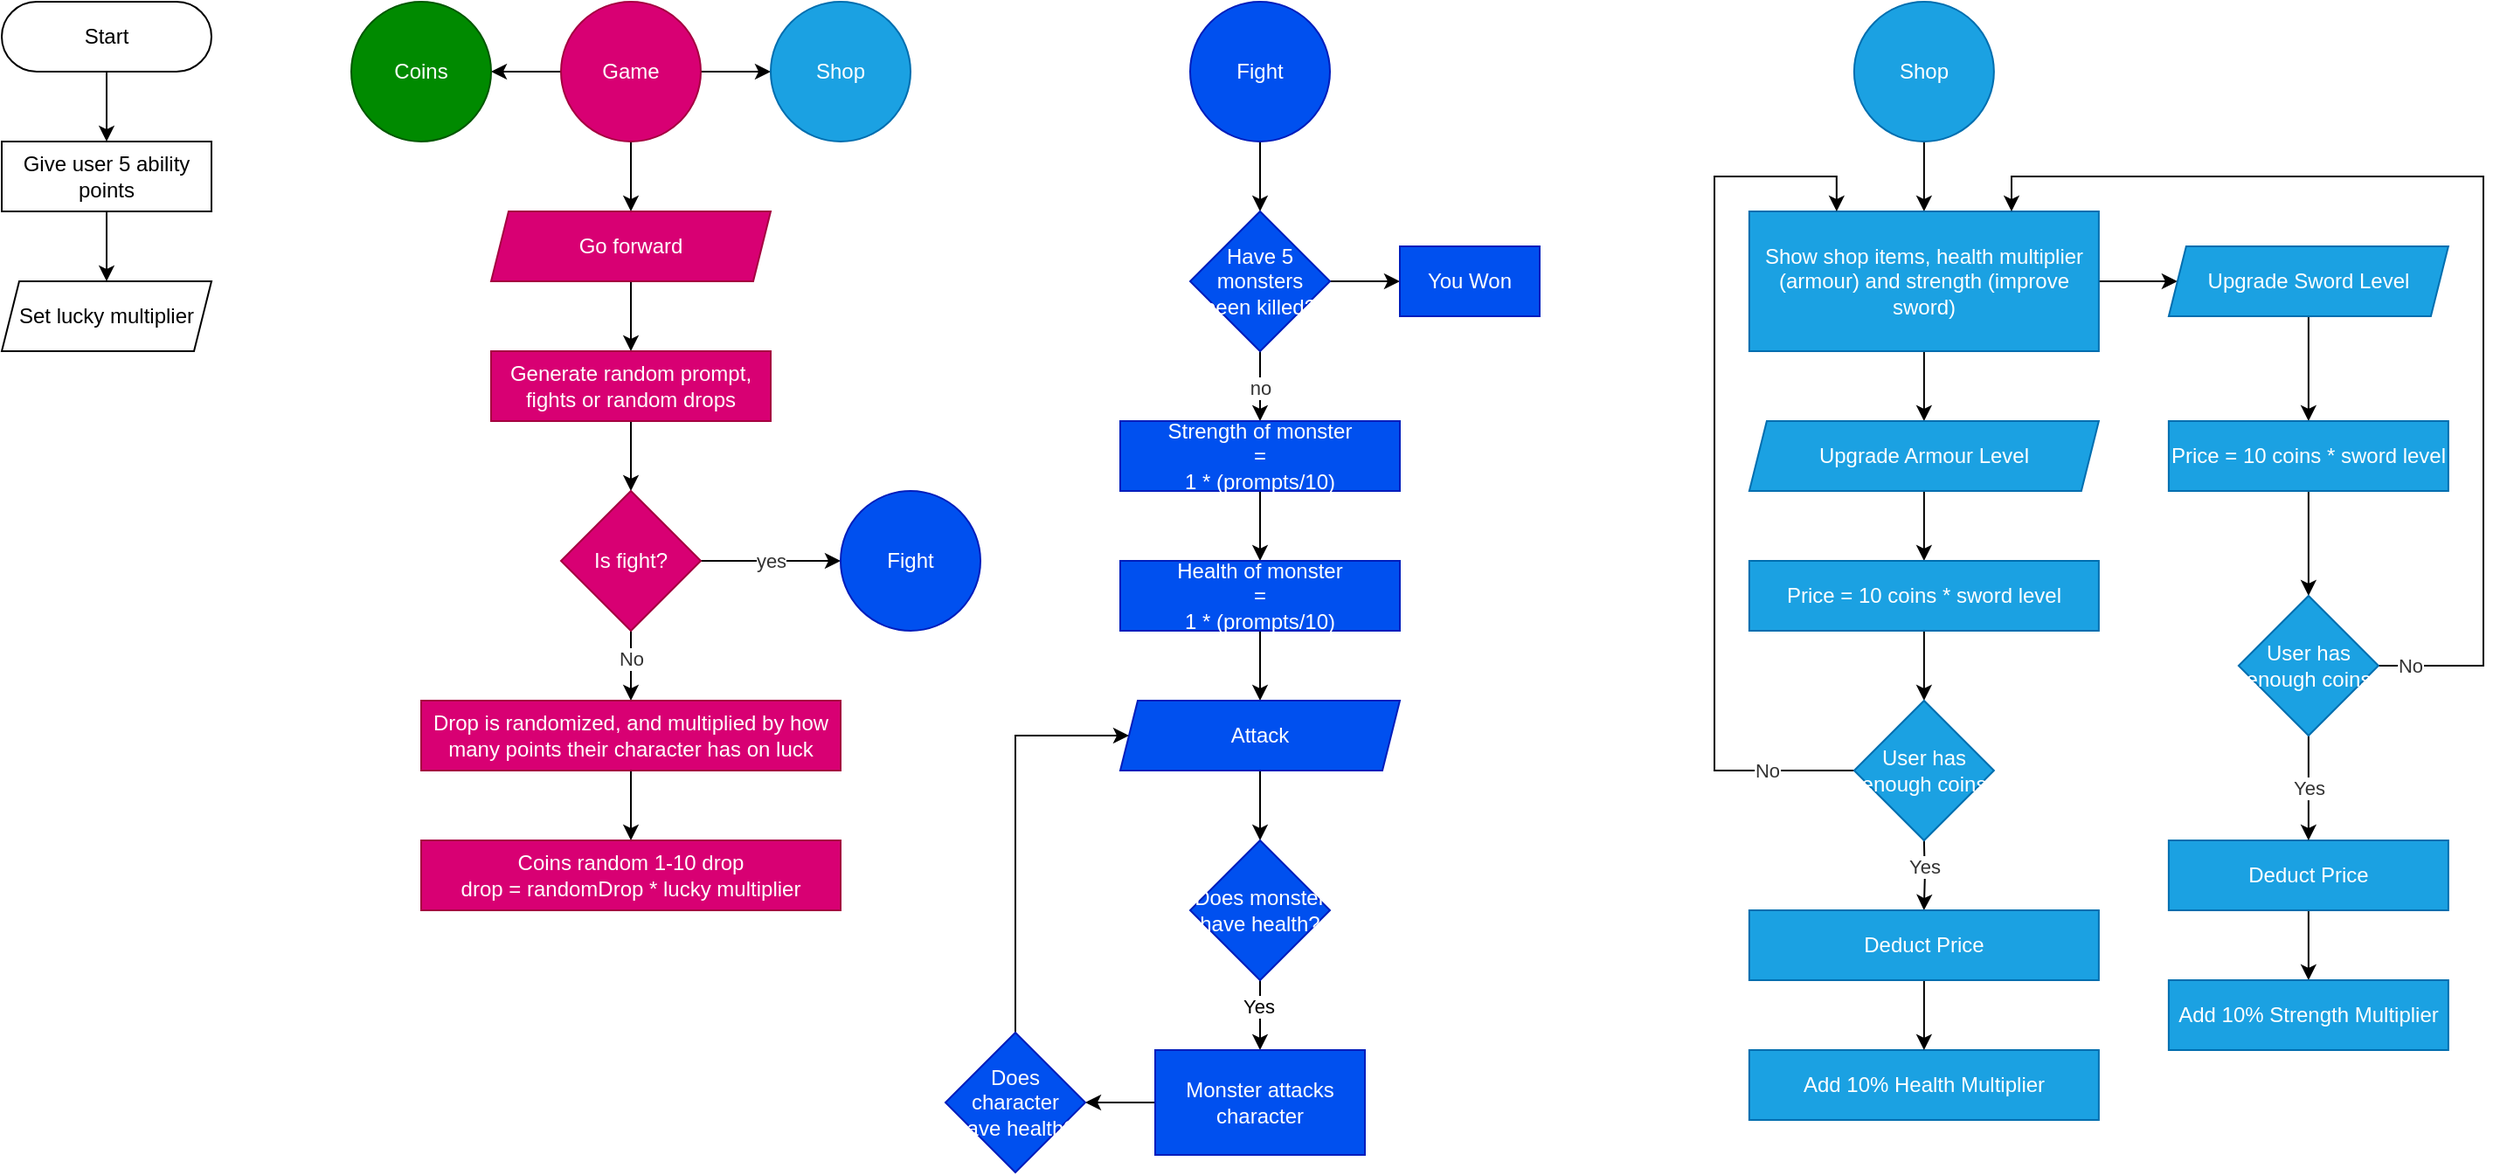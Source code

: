 <mxfile version="20.5.3" type="embed"><diagram id="C5RBs43oDa-KdzZeNtuy" name="Page-1"><mxGraphModel dx="1028" dy="717" grid="1" gridSize="10" guides="1" tooltips="1" connect="1" arrows="1" fold="1" page="1" pageScale="1" pageWidth="1600" pageHeight="900" math="0" shadow="0"><root><mxCell id="WIyWlLk6GJQsqaUBKTNV-0"/><mxCell id="WIyWlLk6GJQsqaUBKTNV-1" parent="WIyWlLk6GJQsqaUBKTNV-0"/><mxCell id="jbQOFpMAkAd9IMdo7Waa-139" value="" style="edgeStyle=orthogonalEdgeStyle;rounded=0;orthogonalLoop=1;jettySize=auto;html=1;fontColor=#333333;" parent="WIyWlLk6GJQsqaUBKTNV-1" source="jbQOFpMAkAd9IMdo7Waa-33" target="jbQOFpMAkAd9IMdo7Waa-138" edge="1"><mxGeometry relative="1" as="geometry"/></mxCell><mxCell id="jbQOFpMAkAd9IMdo7Waa-33" value="Start" style="rounded=1;whiteSpace=wrap;html=1;arcSize=50;" parent="WIyWlLk6GJQsqaUBKTNV-1" vertex="1"><mxGeometry x="80" y="40" width="120" height="40" as="geometry"/></mxCell><mxCell id="jbQOFpMAkAd9IMdo7Waa-51" value="" style="edgeStyle=orthogonalEdgeStyle;rounded=0;orthogonalLoop=1;jettySize=auto;html=1;fontColor=#333333;" parent="WIyWlLk6GJQsqaUBKTNV-1" source="jbQOFpMAkAd9IMdo7Waa-41" target="jbQOFpMAkAd9IMdo7Waa-50" edge="1"><mxGeometry relative="1" as="geometry"/></mxCell><mxCell id="jbQOFpMAkAd9IMdo7Waa-53" value="" style="edgeStyle=orthogonalEdgeStyle;rounded=0;orthogonalLoop=1;jettySize=auto;html=1;fontColor=#333333;" parent="WIyWlLk6GJQsqaUBKTNV-1" source="jbQOFpMAkAd9IMdo7Waa-41" target="jbQOFpMAkAd9IMdo7Waa-52" edge="1"><mxGeometry relative="1" as="geometry"/></mxCell><mxCell id="jbQOFpMAkAd9IMdo7Waa-61" value="" style="edgeStyle=orthogonalEdgeStyle;rounded=0;orthogonalLoop=1;jettySize=auto;html=1;fontColor=#333333;" parent="WIyWlLk6GJQsqaUBKTNV-1" source="jbQOFpMAkAd9IMdo7Waa-41" target="jbQOFpMAkAd9IMdo7Waa-60" edge="1"><mxGeometry relative="1" as="geometry"/></mxCell><mxCell id="jbQOFpMAkAd9IMdo7Waa-41" value="Game" style="ellipse;whiteSpace=wrap;html=1;rounded=1;fillColor=#d80073;strokeColor=#A50040;fontColor=#ffffff;" parent="WIyWlLk6GJQsqaUBKTNV-1" vertex="1"><mxGeometry x="400" y="40" width="80" height="80" as="geometry"/></mxCell><mxCell id="jbQOFpMAkAd9IMdo7Waa-57" value="" style="edgeStyle=orthogonalEdgeStyle;rounded=0;orthogonalLoop=1;jettySize=auto;html=1;fontColor=#333333;" parent="WIyWlLk6GJQsqaUBKTNV-1" source="jbQOFpMAkAd9IMdo7Waa-50" target="jbQOFpMAkAd9IMdo7Waa-56" edge="1"><mxGeometry relative="1" as="geometry"/></mxCell><mxCell id="jbQOFpMAkAd9IMdo7Waa-50" value="Go forward" style="shape=parallelogram;perimeter=parallelogramPerimeter;whiteSpace=wrap;html=1;fixedSize=1;rounded=1;arcSize=0;size=10;fillColor=#d80073;fontColor=#ffffff;strokeColor=#A50040;" parent="WIyWlLk6GJQsqaUBKTNV-1" vertex="1"><mxGeometry x="360" y="160" width="160" height="40" as="geometry"/></mxCell><mxCell id="jbQOFpMAkAd9IMdo7Waa-52" value="Shop" style="ellipse;whiteSpace=wrap;html=1;rounded=1;fillColor=#1ba1e2;strokeColor=#006EAF;fontColor=#ffffff;" parent="WIyWlLk6GJQsqaUBKTNV-1" vertex="1"><mxGeometry x="520" y="40" width="80" height="80" as="geometry"/></mxCell><mxCell id="jbQOFpMAkAd9IMdo7Waa-64" value="" style="edgeStyle=orthogonalEdgeStyle;rounded=0;orthogonalLoop=1;jettySize=auto;html=1;fontColor=#333333;" parent="WIyWlLk6GJQsqaUBKTNV-1" source="jbQOFpMAkAd9IMdo7Waa-56" target="jbQOFpMAkAd9IMdo7Waa-63" edge="1"><mxGeometry relative="1" as="geometry"/></mxCell><mxCell id="jbQOFpMAkAd9IMdo7Waa-56" value="Generate random prompt, fights or random drops" style="whiteSpace=wrap;html=1;rounded=1;arcSize=0;fillColor=#d80073;fontColor=#ffffff;strokeColor=#A50040;" parent="WIyWlLk6GJQsqaUBKTNV-1" vertex="1"><mxGeometry x="360" y="240" width="160" height="40" as="geometry"/></mxCell><mxCell id="jbQOFpMAkAd9IMdo7Waa-60" value="Coins" style="ellipse;whiteSpace=wrap;html=1;rounded=1;fillColor=#008a00;strokeColor=#005700;fontColor=#ffffff;" parent="WIyWlLk6GJQsqaUBKTNV-1" vertex="1"><mxGeometry x="280" y="40" width="80" height="80" as="geometry"/></mxCell><mxCell id="jbQOFpMAkAd9IMdo7Waa-66" value="" style="edgeStyle=orthogonalEdgeStyle;rounded=0;orthogonalLoop=1;jettySize=auto;html=1;fontColor=#333333;" parent="WIyWlLk6GJQsqaUBKTNV-1" source="jbQOFpMAkAd9IMdo7Waa-63" target="jbQOFpMAkAd9IMdo7Waa-65" edge="1"><mxGeometry relative="1" as="geometry"/></mxCell><mxCell id="jbQOFpMAkAd9IMdo7Waa-67" value="yes" style="edgeLabel;html=1;align=center;verticalAlign=middle;resizable=0;points=[];fontColor=#333333;" parent="jbQOFpMAkAd9IMdo7Waa-66" vertex="1" connectable="0"><mxGeometry x="0.118" relative="1" as="geometry"><mxPoint x="-5" as="offset"/></mxGeometry></mxCell><mxCell id="jbQOFpMAkAd9IMdo7Waa-69" value="" style="edgeStyle=orthogonalEdgeStyle;rounded=0;orthogonalLoop=1;jettySize=auto;html=1;fontColor=#333333;" parent="WIyWlLk6GJQsqaUBKTNV-1" source="jbQOFpMAkAd9IMdo7Waa-63" target="jbQOFpMAkAd9IMdo7Waa-68" edge="1"><mxGeometry relative="1" as="geometry"/></mxCell><mxCell id="jbQOFpMAkAd9IMdo7Waa-70" value="No" style="edgeLabel;html=1;align=center;verticalAlign=middle;resizable=0;points=[];fontColor=#333333;" parent="jbQOFpMAkAd9IMdo7Waa-69" vertex="1" connectable="0"><mxGeometry x="-0.203" relative="1" as="geometry"><mxPoint as="offset"/></mxGeometry></mxCell><mxCell id="jbQOFpMAkAd9IMdo7Waa-63" value="Is fight?" style="rhombus;whiteSpace=wrap;html=1;rounded=1;arcSize=0;fillColor=#d80073;fontColor=#ffffff;strokeColor=#A50040;" parent="WIyWlLk6GJQsqaUBKTNV-1" vertex="1"><mxGeometry x="400" y="320" width="80" height="80" as="geometry"/></mxCell><mxCell id="jbQOFpMAkAd9IMdo7Waa-65" value="Fight" style="ellipse;whiteSpace=wrap;html=1;rounded=1;arcSize=0;fillColor=#0050ef;strokeColor=#001DBC;fontColor=#ffffff;" parent="WIyWlLk6GJQsqaUBKTNV-1" vertex="1"><mxGeometry x="560" y="320" width="80" height="80" as="geometry"/></mxCell><mxCell id="jbQOFpMAkAd9IMdo7Waa-143" value="" style="edgeStyle=orthogonalEdgeStyle;rounded=0;orthogonalLoop=1;jettySize=auto;html=1;fontColor=#333333;" parent="WIyWlLk6GJQsqaUBKTNV-1" source="jbQOFpMAkAd9IMdo7Waa-68" target="jbQOFpMAkAd9IMdo7Waa-142" edge="1"><mxGeometry relative="1" as="geometry"/></mxCell><mxCell id="jbQOFpMAkAd9IMdo7Waa-68" value="Drop is randomized, and multiplied by how many points their character has on luck" style="whiteSpace=wrap;html=1;rounded=1;arcSize=0;fillColor=#d80073;fontColor=#ffffff;strokeColor=#A50040;" parent="WIyWlLk6GJQsqaUBKTNV-1" vertex="1"><mxGeometry x="320" y="440" width="240" height="40" as="geometry"/></mxCell><mxCell id="jbQOFpMAkAd9IMdo7Waa-76" value="" style="edgeStyle=orthogonalEdgeStyle;rounded=0;orthogonalLoop=1;jettySize=auto;html=1;fontColor=#333333;" parent="WIyWlLk6GJQsqaUBKTNV-1" source="jbQOFpMAkAd9IMdo7Waa-72" target="jbQOFpMAkAd9IMdo7Waa-75" edge="1"><mxGeometry relative="1" as="geometry"/></mxCell><mxCell id="jbQOFpMAkAd9IMdo7Waa-72" value="Fight" style="ellipse;whiteSpace=wrap;html=1;rounded=1;arcSize=0;fillColor=#0050ef;strokeColor=#001DBC;fontColor=#ffffff;" parent="WIyWlLk6GJQsqaUBKTNV-1" vertex="1"><mxGeometry x="760" y="40" width="80" height="80" as="geometry"/></mxCell><mxCell id="jbQOFpMAkAd9IMdo7Waa-88" value="" style="edgeStyle=orthogonalEdgeStyle;rounded=0;orthogonalLoop=1;jettySize=auto;html=1;fontColor=#333333;" parent="WIyWlLk6GJQsqaUBKTNV-1" source="jbQOFpMAkAd9IMdo7Waa-75" target="jbQOFpMAkAd9IMdo7Waa-87" edge="1"><mxGeometry relative="1" as="geometry"/></mxCell><mxCell id="jbQOFpMAkAd9IMdo7Waa-95" value="no" style="edgeLabel;html=1;align=center;verticalAlign=middle;resizable=0;points=[];fontColor=#333333;" parent="jbQOFpMAkAd9IMdo7Waa-88" vertex="1" connectable="0"><mxGeometry x="-0.031" relative="1" as="geometry"><mxPoint y="1" as="offset"/></mxGeometry></mxCell><mxCell id="jbQOFpMAkAd9IMdo7Waa-101" value="" style="edgeStyle=orthogonalEdgeStyle;rounded=0;orthogonalLoop=1;jettySize=auto;html=1;fontColor=#333333;" parent="WIyWlLk6GJQsqaUBKTNV-1" source="jbQOFpMAkAd9IMdo7Waa-75" target="jbQOFpMAkAd9IMdo7Waa-77" edge="1"><mxGeometry relative="1" as="geometry"/></mxCell><mxCell id="jbQOFpMAkAd9IMdo7Waa-75" value="Have 5 monsters been killed?" style="rhombus;whiteSpace=wrap;html=1;fillColor=#0050ef;strokeColor=#001DBC;fontColor=#ffffff;rounded=1;arcSize=0;" parent="WIyWlLk6GJQsqaUBKTNV-1" vertex="1"><mxGeometry x="760" y="160" width="80" height="80" as="geometry"/></mxCell><mxCell id="jbQOFpMAkAd9IMdo7Waa-77" value="You Won" style="whiteSpace=wrap;html=1;fillColor=#0050ef;strokeColor=#001DBC;fontColor=#ffffff;rounded=1;arcSize=0;" parent="WIyWlLk6GJQsqaUBKTNV-1" vertex="1"><mxGeometry x="880" y="180" width="80" height="40" as="geometry"/></mxCell><mxCell id="jbQOFpMAkAd9IMdo7Waa-93" value="" style="edgeStyle=orthogonalEdgeStyle;rounded=0;orthogonalLoop=1;jettySize=auto;html=1;fontColor=#333333;" parent="WIyWlLk6GJQsqaUBKTNV-1" source="jbQOFpMAkAd9IMdo7Waa-87" target="jbQOFpMAkAd9IMdo7Waa-92" edge="1"><mxGeometry relative="1" as="geometry"/></mxCell><mxCell id="jbQOFpMAkAd9IMdo7Waa-87" value="Strength of monster&lt;br&gt;=&lt;br&gt;1 * (prompts/10)" style="whiteSpace=wrap;html=1;fillColor=#0050ef;strokeColor=#001DBC;fontColor=#ffffff;rounded=1;arcSize=0;" parent="WIyWlLk6GJQsqaUBKTNV-1" vertex="1"><mxGeometry x="720" y="280" width="160" height="40" as="geometry"/></mxCell><mxCell id="3" value="" style="edgeStyle=orthogonalEdgeStyle;rounded=0;orthogonalLoop=1;jettySize=auto;html=1;" edge="1" parent="WIyWlLk6GJQsqaUBKTNV-1" source="jbQOFpMAkAd9IMdo7Waa-92" target="2"><mxGeometry relative="1" as="geometry"/></mxCell><mxCell id="jbQOFpMAkAd9IMdo7Waa-92" value="Health of monster&lt;br&gt;=&lt;br&gt;1 * (prompts/10)" style="whiteSpace=wrap;html=1;fillColor=#0050ef;strokeColor=#001DBC;fontColor=#ffffff;rounded=1;arcSize=0;" parent="WIyWlLk6GJQsqaUBKTNV-1" vertex="1"><mxGeometry x="720" y="360" width="160" height="40" as="geometry"/></mxCell><mxCell id="jbQOFpMAkAd9IMdo7Waa-98" value="" style="edgeStyle=orthogonalEdgeStyle;rounded=0;orthogonalLoop=1;jettySize=auto;html=1;fontColor=#333333;" parent="WIyWlLk6GJQsqaUBKTNV-1" source="jbQOFpMAkAd9IMdo7Waa-96" target="jbQOFpMAkAd9IMdo7Waa-97" edge="1"><mxGeometry relative="1" as="geometry"/></mxCell><mxCell id="jbQOFpMAkAd9IMdo7Waa-96" value="Shop" style="ellipse;whiteSpace=wrap;html=1;rounded=1;fillColor=#1ba1e2;strokeColor=#006EAF;fontColor=#ffffff;" parent="WIyWlLk6GJQsqaUBKTNV-1" vertex="1"><mxGeometry x="1139.94" y="40" width="80" height="80" as="geometry"/></mxCell><mxCell id="jbQOFpMAkAd9IMdo7Waa-112" value="" style="edgeStyle=orthogonalEdgeStyle;rounded=0;orthogonalLoop=1;jettySize=auto;html=1;fontColor=#333333;" parent="WIyWlLk6GJQsqaUBKTNV-1" source="jbQOFpMAkAd9IMdo7Waa-97" target="jbQOFpMAkAd9IMdo7Waa-110" edge="1"><mxGeometry relative="1" as="geometry"/></mxCell><mxCell id="jbQOFpMAkAd9IMdo7Waa-113" value="" style="edgeStyle=orthogonalEdgeStyle;rounded=0;orthogonalLoop=1;jettySize=auto;html=1;fontColor=#333333;" parent="WIyWlLk6GJQsqaUBKTNV-1" source="jbQOFpMAkAd9IMdo7Waa-97" target="jbQOFpMAkAd9IMdo7Waa-104" edge="1"><mxGeometry relative="1" as="geometry"/></mxCell><mxCell id="jbQOFpMAkAd9IMdo7Waa-97" value="Show shop items, health multiplier (armour) and strength (improve sword)" style="whiteSpace=wrap;html=1;fillColor=#1ba1e2;strokeColor=#006EAF;fontColor=#ffffff;rounded=1;arcSize=0;" parent="WIyWlLk6GJQsqaUBKTNV-1" vertex="1"><mxGeometry x="1079.94" y="160" width="200" height="80" as="geometry"/></mxCell><mxCell id="jbQOFpMAkAd9IMdo7Waa-107" value="" style="edgeStyle=orthogonalEdgeStyle;rounded=0;orthogonalLoop=1;jettySize=auto;html=1;fontColor=#333333;" parent="WIyWlLk6GJQsqaUBKTNV-1" source="jbQOFpMAkAd9IMdo7Waa-104" target="jbQOFpMAkAd9IMdo7Waa-106" edge="1"><mxGeometry relative="1" as="geometry"/></mxCell><mxCell id="jbQOFpMAkAd9IMdo7Waa-104" value="Upgrade Sword Level" style="shape=parallelogram;perimeter=parallelogramPerimeter;whiteSpace=wrap;html=1;fixedSize=1;fillColor=#1ba1e2;strokeColor=#006EAF;fontColor=#ffffff;rounded=1;arcSize=0;size=10;" parent="WIyWlLk6GJQsqaUBKTNV-1" vertex="1"><mxGeometry x="1319.94" y="180" width="160" height="40" as="geometry"/></mxCell><mxCell id="jbQOFpMAkAd9IMdo7Waa-131" value="" style="edgeStyle=orthogonalEdgeStyle;rounded=0;orthogonalLoop=1;jettySize=auto;html=1;fontColor=#333333;" parent="WIyWlLk6GJQsqaUBKTNV-1" source="jbQOFpMAkAd9IMdo7Waa-106" target="jbQOFpMAkAd9IMdo7Waa-130" edge="1"><mxGeometry relative="1" as="geometry"/></mxCell><mxCell id="jbQOFpMAkAd9IMdo7Waa-106" value="Price = 10 coins * sword level" style="whiteSpace=wrap;html=1;fillColor=#1ba1e2;strokeColor=#006EAF;fontColor=#ffffff;rounded=1;arcSize=0;" parent="WIyWlLk6GJQsqaUBKTNV-1" vertex="1"><mxGeometry x="1319.94" y="280" width="160" height="40" as="geometry"/></mxCell><mxCell id="jbQOFpMAkAd9IMdo7Waa-109" value="" style="edgeStyle=orthogonalEdgeStyle;rounded=0;orthogonalLoop=1;jettySize=auto;html=1;fontColor=#333333;" parent="WIyWlLk6GJQsqaUBKTNV-1" source="jbQOFpMAkAd9IMdo7Waa-110" target="jbQOFpMAkAd9IMdo7Waa-111" edge="1"><mxGeometry relative="1" as="geometry"/></mxCell><mxCell id="jbQOFpMAkAd9IMdo7Waa-110" value="Upgrade Armour Level" style="shape=parallelogram;perimeter=parallelogramPerimeter;whiteSpace=wrap;html=1;fixedSize=1;fillColor=#1ba1e2;strokeColor=#006EAF;fontColor=#ffffff;rounded=1;arcSize=0;size=10;" parent="WIyWlLk6GJQsqaUBKTNV-1" vertex="1"><mxGeometry x="1079.94" y="280" width="200" height="40" as="geometry"/></mxCell><mxCell id="jbQOFpMAkAd9IMdo7Waa-123" value="" style="edgeStyle=orthogonalEdgeStyle;rounded=0;orthogonalLoop=1;jettySize=auto;html=1;fontColor=#333333;" parent="WIyWlLk6GJQsqaUBKTNV-1" target="jbQOFpMAkAd9IMdo7Waa-122" edge="1"><mxGeometry relative="1" as="geometry"><mxPoint x="1179.94" y="520" as="sourcePoint"/></mxGeometry></mxCell><mxCell id="jbQOFpMAkAd9IMdo7Waa-135" value="Yes" style="edgeLabel;html=1;align=center;verticalAlign=middle;resizable=0;points=[];fontColor=#333333;" parent="jbQOFpMAkAd9IMdo7Waa-123" vertex="1" connectable="0"><mxGeometry x="-0.269" y="-1" relative="1" as="geometry"><mxPoint as="offset"/></mxGeometry></mxCell><mxCell id="jbQOFpMAkAd9IMdo7Waa-126" value="" style="edgeStyle=orthogonalEdgeStyle;rounded=0;orthogonalLoop=1;jettySize=auto;html=1;fontColor=#333333;" parent="WIyWlLk6GJQsqaUBKTNV-1" source="jbQOFpMAkAd9IMdo7Waa-111" target="jbQOFpMAkAd9IMdo7Waa-125" edge="1"><mxGeometry relative="1" as="geometry"/></mxCell><mxCell id="jbQOFpMAkAd9IMdo7Waa-111" value="Price = 10 coins * sword level" style="whiteSpace=wrap;html=1;fillColor=#1ba1e2;strokeColor=#006EAF;fontColor=#ffffff;rounded=1;arcSize=0;" parent="WIyWlLk6GJQsqaUBKTNV-1" vertex="1"><mxGeometry x="1079.94" y="360" width="200" height="40" as="geometry"/></mxCell><mxCell id="jbQOFpMAkAd9IMdo7Waa-119" value="" style="edgeStyle=orthogonalEdgeStyle;rounded=0;orthogonalLoop=1;jettySize=auto;html=1;fontColor=#333333;" parent="WIyWlLk6GJQsqaUBKTNV-1" source="jbQOFpMAkAd9IMdo7Waa-116" target="jbQOFpMAkAd9IMdo7Waa-118" edge="1"><mxGeometry relative="1" as="geometry"/></mxCell><mxCell id="jbQOFpMAkAd9IMdo7Waa-116" value="Deduct Price" style="whiteSpace=wrap;html=1;fillColor=#1ba1e2;strokeColor=#006EAF;fontColor=#ffffff;rounded=1;arcSize=0;" parent="WIyWlLk6GJQsqaUBKTNV-1" vertex="1"><mxGeometry x="1319.94" y="520" width="160" height="40" as="geometry"/></mxCell><mxCell id="jbQOFpMAkAd9IMdo7Waa-118" value="Add 10% Strength Multiplier" style="whiteSpace=wrap;html=1;fillColor=#1ba1e2;strokeColor=#006EAF;fontColor=#ffffff;rounded=1;arcSize=0;" parent="WIyWlLk6GJQsqaUBKTNV-1" vertex="1"><mxGeometry x="1319.94" y="600" width="160" height="40" as="geometry"/></mxCell><mxCell id="jbQOFpMAkAd9IMdo7Waa-120" value="Add 10% Health Multiplier" style="whiteSpace=wrap;html=1;fillColor=#1ba1e2;strokeColor=#006EAF;fontColor=#ffffff;rounded=1;arcSize=0;" parent="WIyWlLk6GJQsqaUBKTNV-1" vertex="1"><mxGeometry x="1079.94" y="640" width="200" height="40" as="geometry"/></mxCell><mxCell id="jbQOFpMAkAd9IMdo7Waa-124" value="" style="edgeStyle=orthogonalEdgeStyle;rounded=0;orthogonalLoop=1;jettySize=auto;html=1;fontColor=#333333;" parent="WIyWlLk6GJQsqaUBKTNV-1" source="jbQOFpMAkAd9IMdo7Waa-122" target="jbQOFpMAkAd9IMdo7Waa-120" edge="1"><mxGeometry relative="1" as="geometry"/></mxCell><mxCell id="jbQOFpMAkAd9IMdo7Waa-122" value="Deduct Price" style="whiteSpace=wrap;html=1;fillColor=#1ba1e2;strokeColor=#006EAF;fontColor=#ffffff;rounded=1;arcSize=0;" parent="WIyWlLk6GJQsqaUBKTNV-1" vertex="1"><mxGeometry x="1079.94" y="560" width="200" height="40" as="geometry"/></mxCell><mxCell id="jbQOFpMAkAd9IMdo7Waa-129" value="" style="edgeStyle=orthogonalEdgeStyle;rounded=0;orthogonalLoop=1;jettySize=auto;html=1;fontColor=#333333;entryX=0.25;entryY=0;entryDx=0;entryDy=0;" parent="WIyWlLk6GJQsqaUBKTNV-1" source="jbQOFpMAkAd9IMdo7Waa-125" target="jbQOFpMAkAd9IMdo7Waa-97" edge="1"><mxGeometry relative="1" as="geometry"><mxPoint x="1080" y="200" as="targetPoint"/><Array as="points"><mxPoint x="1060" y="480"/><mxPoint x="1060" y="140"/><mxPoint x="1130" y="140"/></Array></mxGeometry></mxCell><mxCell id="jbQOFpMAkAd9IMdo7Waa-134" value="No" style="edgeLabel;html=1;align=center;verticalAlign=middle;resizable=0;points=[];fontColor=#333333;" parent="jbQOFpMAkAd9IMdo7Waa-129" vertex="1" connectable="0"><mxGeometry x="-0.801" relative="1" as="geometry"><mxPoint as="offset"/></mxGeometry></mxCell><mxCell id="jbQOFpMAkAd9IMdo7Waa-125" value="User has enough coins" style="rhombus;whiteSpace=wrap;html=1;fillColor=#1ba1e2;strokeColor=#006EAF;fontColor=#ffffff;rounded=1;arcSize=0;" parent="WIyWlLk6GJQsqaUBKTNV-1" vertex="1"><mxGeometry x="1139.94" y="440" width="80" height="80" as="geometry"/></mxCell><mxCell id="jbQOFpMAkAd9IMdo7Waa-132" value="" style="edgeStyle=orthogonalEdgeStyle;rounded=0;orthogonalLoop=1;jettySize=auto;html=1;fontColor=#333333;" parent="WIyWlLk6GJQsqaUBKTNV-1" source="jbQOFpMAkAd9IMdo7Waa-130" target="jbQOFpMAkAd9IMdo7Waa-116" edge="1"><mxGeometry relative="1" as="geometry"/></mxCell><mxCell id="jbQOFpMAkAd9IMdo7Waa-137" value="Yes" style="edgeLabel;html=1;align=center;verticalAlign=middle;resizable=0;points=[];fontColor=#333333;" parent="jbQOFpMAkAd9IMdo7Waa-132" vertex="1" connectable="0"><mxGeometry x="0.255" y="-2" relative="1" as="geometry"><mxPoint x="2" y="-8" as="offset"/></mxGeometry></mxCell><mxCell id="jbQOFpMAkAd9IMdo7Waa-133" style="edgeStyle=orthogonalEdgeStyle;rounded=0;orthogonalLoop=1;jettySize=auto;html=1;exitX=1;exitY=0.5;exitDx=0;exitDy=0;fontColor=#333333;" parent="WIyWlLk6GJQsqaUBKTNV-1" source="jbQOFpMAkAd9IMdo7Waa-130" edge="1"><mxGeometry relative="1" as="geometry"><mxPoint x="1230" y="160" as="targetPoint"/><Array as="points"><mxPoint x="1500" y="420"/><mxPoint x="1500" y="140"/><mxPoint x="1230" y="140"/><mxPoint x="1230" y="160"/></Array></mxGeometry></mxCell><mxCell id="jbQOFpMAkAd9IMdo7Waa-136" value="No" style="edgeLabel;html=1;align=center;verticalAlign=middle;resizable=0;points=[];fontColor=#333333;" parent="jbQOFpMAkAd9IMdo7Waa-133" vertex="1" connectable="0"><mxGeometry x="-0.943" relative="1" as="geometry"><mxPoint as="offset"/></mxGeometry></mxCell><mxCell id="jbQOFpMAkAd9IMdo7Waa-130" value="User has enough coins" style="rhombus;whiteSpace=wrap;html=1;fillColor=#1ba1e2;strokeColor=#006EAF;fontColor=#ffffff;rounded=1;arcSize=0;" parent="WIyWlLk6GJQsqaUBKTNV-1" vertex="1"><mxGeometry x="1359.94" y="380" width="80" height="80" as="geometry"/></mxCell><mxCell id="jbQOFpMAkAd9IMdo7Waa-141" value="" style="edgeStyle=orthogonalEdgeStyle;rounded=0;orthogonalLoop=1;jettySize=auto;html=1;fontColor=#333333;" parent="WIyWlLk6GJQsqaUBKTNV-1" source="jbQOFpMAkAd9IMdo7Waa-138" target="jbQOFpMAkAd9IMdo7Waa-140" edge="1"><mxGeometry relative="1" as="geometry"/></mxCell><mxCell id="jbQOFpMAkAd9IMdo7Waa-138" value="Give user 5 ability points" style="rounded=1;whiteSpace=wrap;html=1;arcSize=0;" parent="WIyWlLk6GJQsqaUBKTNV-1" vertex="1"><mxGeometry x="80" y="120" width="120" height="40" as="geometry"/></mxCell><mxCell id="jbQOFpMAkAd9IMdo7Waa-140" value="Set lucky multiplier" style="shape=parallelogram;perimeter=parallelogramPerimeter;whiteSpace=wrap;html=1;fixedSize=1;rounded=1;arcSize=0;size=10;" parent="WIyWlLk6GJQsqaUBKTNV-1" vertex="1"><mxGeometry x="80" y="200" width="120" height="40" as="geometry"/></mxCell><mxCell id="jbQOFpMAkAd9IMdo7Waa-142" value="Coins random 1-10 drop&lt;br&gt;drop = randomDrop * lucky multiplier" style="whiteSpace=wrap;html=1;rounded=1;arcSize=0;fillColor=#d80073;fontColor=#ffffff;strokeColor=#A50040;" parent="WIyWlLk6GJQsqaUBKTNV-1" vertex="1"><mxGeometry x="320" y="520" width="240" height="40" as="geometry"/></mxCell><mxCell id="5" value="" style="edgeStyle=orthogonalEdgeStyle;rounded=0;orthogonalLoop=1;jettySize=auto;html=1;" edge="1" parent="WIyWlLk6GJQsqaUBKTNV-1" source="2" target="4"><mxGeometry relative="1" as="geometry"/></mxCell><mxCell id="2" value="Attack" style="shape=parallelogram;perimeter=parallelogramPerimeter;whiteSpace=wrap;html=1;fixedSize=1;fillColor=#0050ef;strokeColor=#001DBC;fontColor=#ffffff;rounded=1;arcSize=0;size=10;" vertex="1" parent="WIyWlLk6GJQsqaUBKTNV-1"><mxGeometry x="720" y="440" width="160" height="40" as="geometry"/></mxCell><mxCell id="12" value="" style="edgeStyle=orthogonalEdgeStyle;rounded=0;orthogonalLoop=1;jettySize=auto;html=1;" edge="1" parent="WIyWlLk6GJQsqaUBKTNV-1" source="4" target="11"><mxGeometry relative="1" as="geometry"><Array as="points"><mxPoint x="800" y="630"/><mxPoint x="800" y="630"/></Array></mxGeometry></mxCell><mxCell id="13" value="Yes" style="edgeLabel;html=1;align=center;verticalAlign=middle;resizable=0;points=[];" vertex="1" connectable="0" parent="12"><mxGeometry x="-0.25" y="-1" relative="1" as="geometry"><mxPoint as="offset"/></mxGeometry></mxCell><mxCell id="4" value="Does monster have health?" style="rhombus;whiteSpace=wrap;html=1;fillColor=#0050ef;strokeColor=#001DBC;fontColor=#ffffff;rounded=1;arcSize=0;" vertex="1" parent="WIyWlLk6GJQsqaUBKTNV-1"><mxGeometry x="760" y="520" width="80" height="80" as="geometry"/></mxCell><mxCell id="16" value="" style="edgeStyle=orthogonalEdgeStyle;rounded=0;orthogonalLoop=1;jettySize=auto;html=1;" edge="1" parent="WIyWlLk6GJQsqaUBKTNV-1" source="11" target="15"><mxGeometry relative="1" as="geometry"/></mxCell><mxCell id="11" value="Monster attacks character" style="whiteSpace=wrap;html=1;fillColor=#0050ef;strokeColor=#001DBC;fontColor=#ffffff;rounded=1;arcSize=0;" vertex="1" parent="WIyWlLk6GJQsqaUBKTNV-1"><mxGeometry x="740" y="640" width="120" height="60" as="geometry"/></mxCell><mxCell id="17" style="edgeStyle=orthogonalEdgeStyle;rounded=0;orthogonalLoop=1;jettySize=auto;html=1;exitX=0.5;exitY=0;exitDx=0;exitDy=0;entryX=0;entryY=0.5;entryDx=0;entryDy=0;" edge="1" parent="WIyWlLk6GJQsqaUBKTNV-1" source="15" target="2"><mxGeometry relative="1" as="geometry"><Array as="points"><mxPoint x="660" y="460"/></Array></mxGeometry></mxCell><mxCell id="15" value="Does character have health?" style="rhombus;whiteSpace=wrap;html=1;fillColor=#0050ef;strokeColor=#001DBC;fontColor=#ffffff;rounded=1;arcSize=0;" vertex="1" parent="WIyWlLk6GJQsqaUBKTNV-1"><mxGeometry x="620" y="630" width="80" height="80" as="geometry"/></mxCell></root></mxGraphModel></diagram></mxfile>